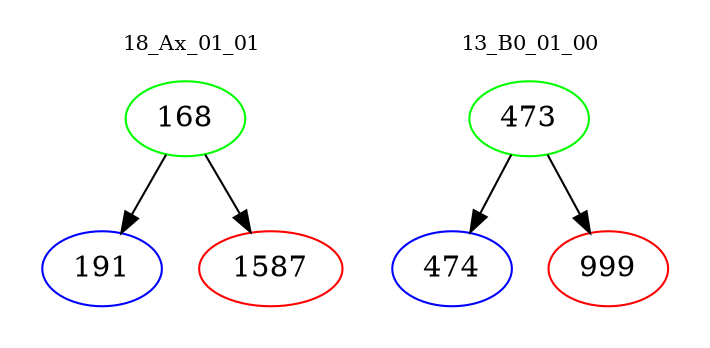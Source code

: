 digraph{
subgraph cluster_0 {
color = white
label = "18_Ax_01_01";
fontsize=10;
T0_168 [label="168", color="green"]
T0_168 -> T0_191 [color="black"]
T0_191 [label="191", color="blue"]
T0_168 -> T0_1587 [color="black"]
T0_1587 [label="1587", color="red"]
}
subgraph cluster_1 {
color = white
label = "13_B0_01_00";
fontsize=10;
T1_473 [label="473", color="green"]
T1_473 -> T1_474 [color="black"]
T1_474 [label="474", color="blue"]
T1_473 -> T1_999 [color="black"]
T1_999 [label="999", color="red"]
}
}
